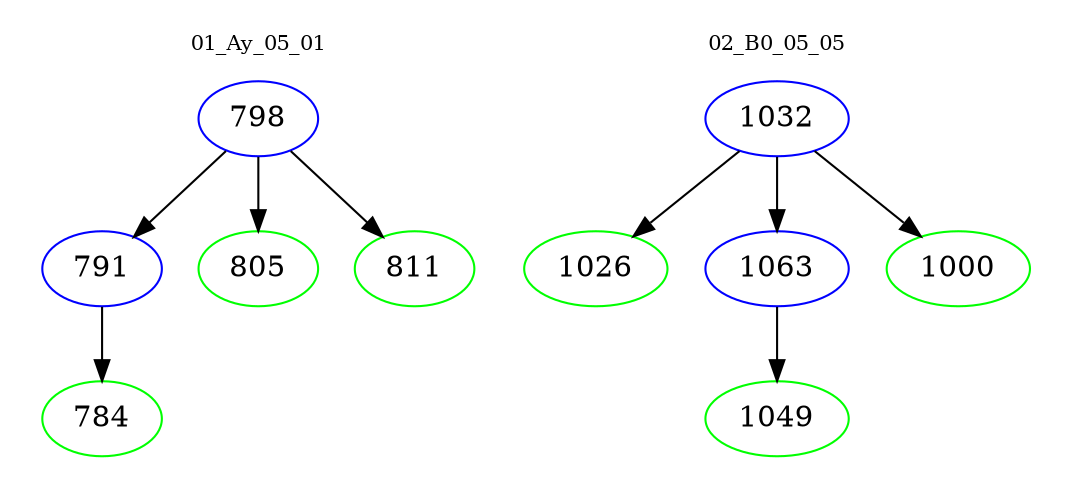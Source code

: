 digraph{
subgraph cluster_0 {
color = white
label = "01_Ay_05_01";
fontsize=10;
T0_798 [label="798", color="blue"]
T0_798 -> T0_791 [color="black"]
T0_791 [label="791", color="blue"]
T0_791 -> T0_784 [color="black"]
T0_784 [label="784", color="green"]
T0_798 -> T0_805 [color="black"]
T0_805 [label="805", color="green"]
T0_798 -> T0_811 [color="black"]
T0_811 [label="811", color="green"]
}
subgraph cluster_1 {
color = white
label = "02_B0_05_05";
fontsize=10;
T1_1032 [label="1032", color="blue"]
T1_1032 -> T1_1026 [color="black"]
T1_1026 [label="1026", color="green"]
T1_1032 -> T1_1063 [color="black"]
T1_1063 [label="1063", color="blue"]
T1_1063 -> T1_1049 [color="black"]
T1_1049 [label="1049", color="green"]
T1_1032 -> T1_1000 [color="black"]
T1_1000 [label="1000", color="green"]
}
}
